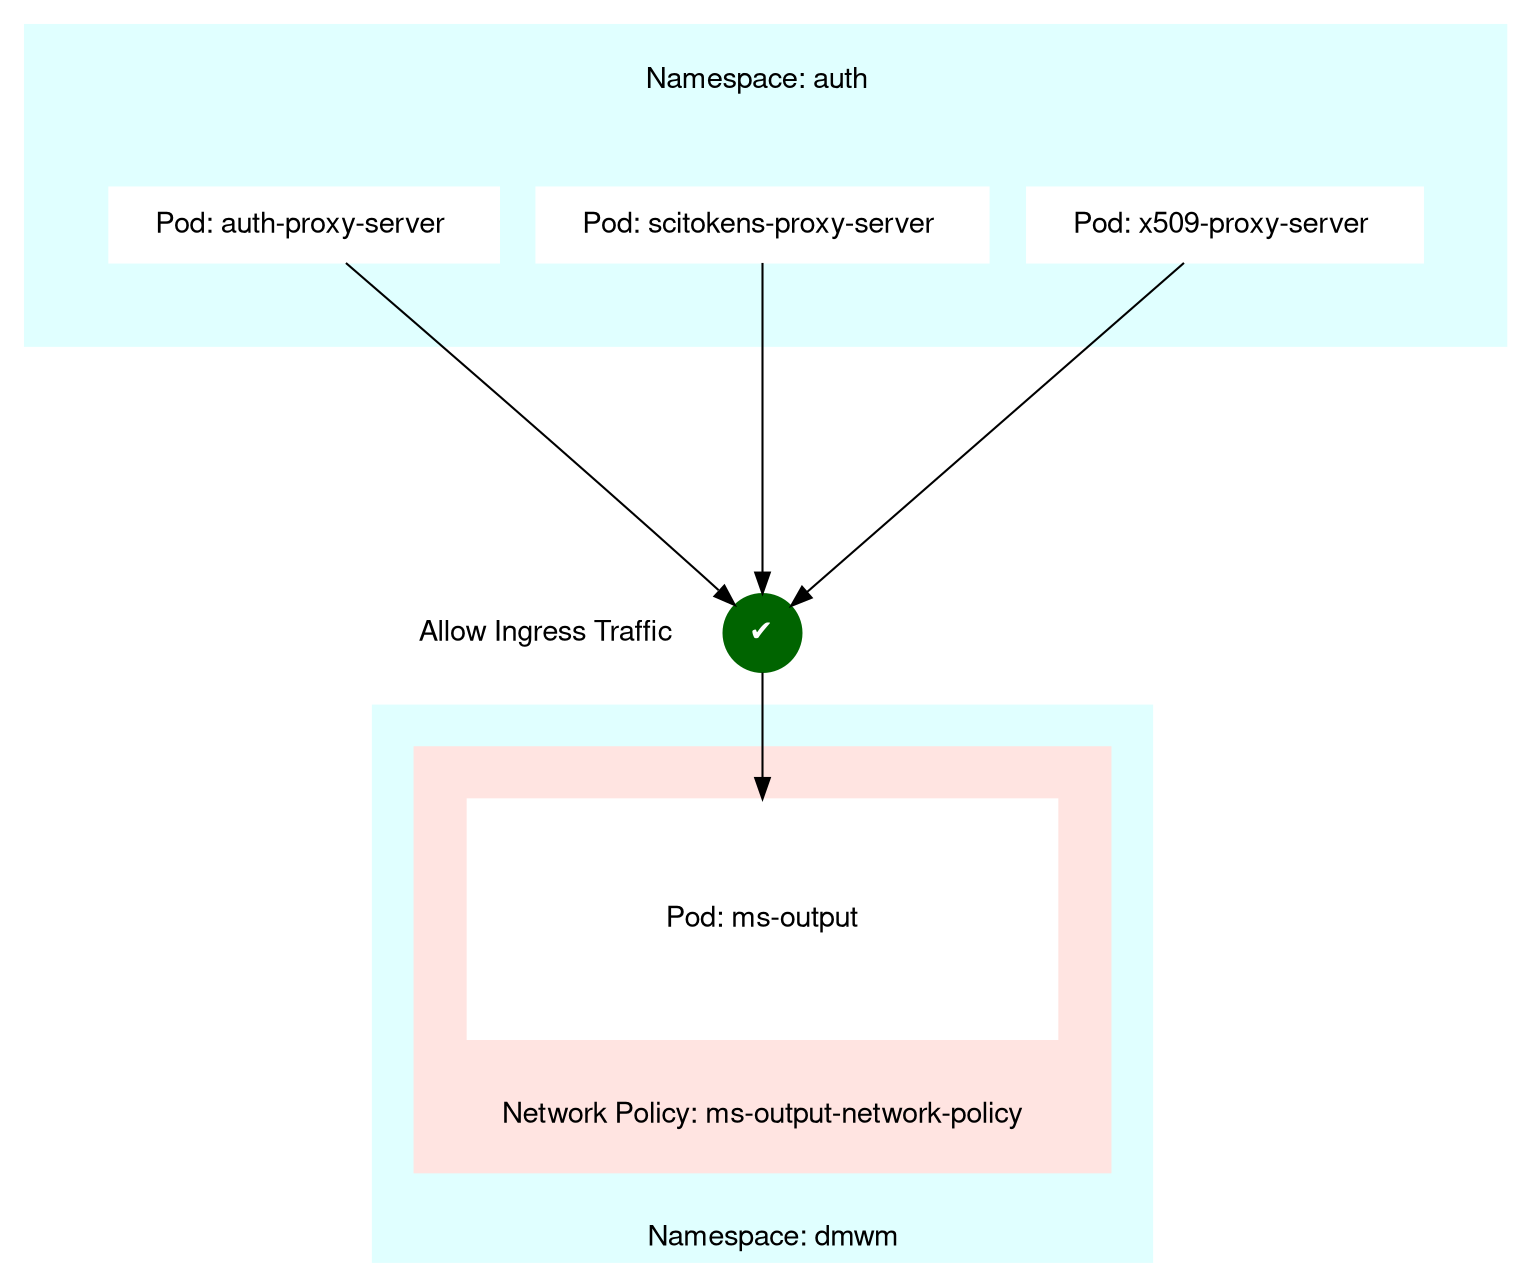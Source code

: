 digraph G {

	fontname="Helvetica,Arial,sans-serif"
	node [fontname="Helvetica,Arial,sans-serif"]
	edge [fontname="Helvetica,Arial,sans-serif"]
	rankdir=TB
    rank=same; httpgo; auth_proxy_server; tick;
    httpgo[style=filled, color=white, shape=box]
    auth_proxy_server[style=filled, color=white, shape=box]

	subgraph cluster_0 {
		style=filled;
		color=lightcyan;
		node [style=filled, color=white, shape=box];
		auth_proxy_server [label="    Pod: auth-proxy-server     ", margin=0.1]
		scitokens_proxy_server [label="    Pod: scitokens-proxy-server     ", margin=0.1]
		x509_proxy_server [label="    Pod: x509-proxy-server     ", margin=0.1]
		label = " \n                      Namespace: auth                        ";
		labeljust="c"
		margin=40;
	}

	subgraph cluster_1 {
	    style=filled;
		color=lightcyan;
		node [style=filled, shape=box];
		label = "   Namespace: dmwm";
		labelloc=b;
		labeljust="c"
		margin=20;
		
		subgraph cluster_2 {
		    nodesep=1;
		    style=filled;
		    color=mistyrose;
		    label="Network Policy: ms-output-network-policy\n\n"
		    labeljust="c"
		    labelloc=b;
		    margin=25;
		    httpgo[label="            Pod: ms-output            ", labeljust="c", color=white, margin=0.7 ]
		    //space [label=""style=invis]
		    //space -> httpgo [style=invis, minlen=1]
		}
	}
	subgraph cluster_4 {
		color=white
		//label = "\lAllow Ingress Traffic";
		allow_label[color=white, margin=0, label="Allow Ingress Traffic"]
		tick[shape=circle, style=filled, color=darkgreen, fontcolor=white label=<&#10004;>]
	}
	
	
	auth_proxy_server -> tick [minlen=4]
	scitokens_proxy_server -> tick
	x509_proxy_server -> tick
	tick -> httpgo[]

}